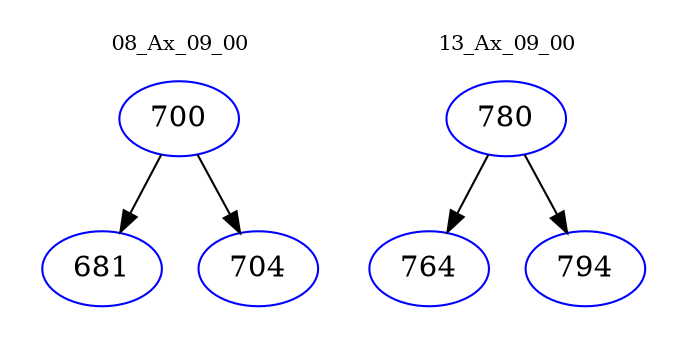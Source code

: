 digraph{
subgraph cluster_0 {
color = white
label = "08_Ax_09_00";
fontsize=10;
T0_700 [label="700", color="blue"]
T0_700 -> T0_681 [color="black"]
T0_681 [label="681", color="blue"]
T0_700 -> T0_704 [color="black"]
T0_704 [label="704", color="blue"]
}
subgraph cluster_1 {
color = white
label = "13_Ax_09_00";
fontsize=10;
T1_780 [label="780", color="blue"]
T1_780 -> T1_764 [color="black"]
T1_764 [label="764", color="blue"]
T1_780 -> T1_794 [color="black"]
T1_794 [label="794", color="blue"]
}
}
